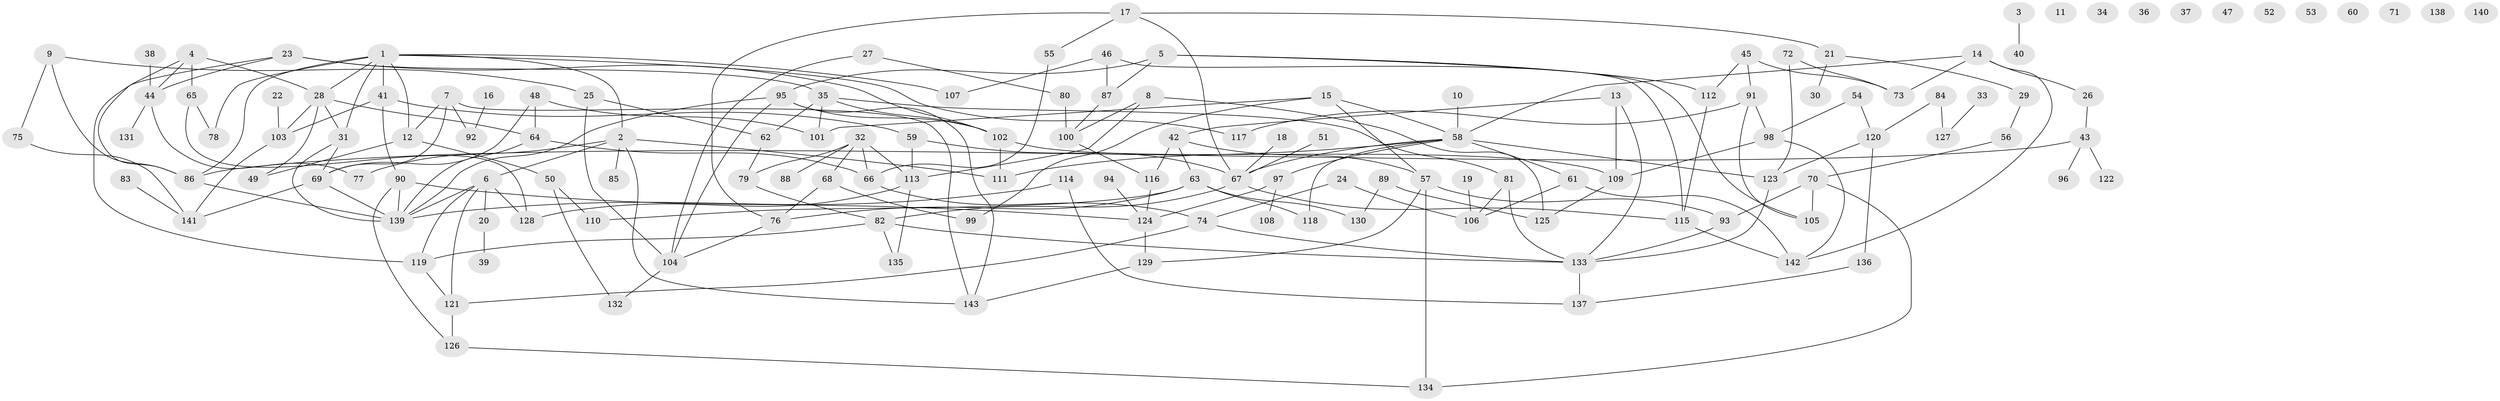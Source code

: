 // coarse degree distribution, {9: 0.020202020202020204, 5: 0.1717171717171717, 0: 0.12121212121212122, 7: 0.030303030303030304, 4: 0.1111111111111111, 3: 0.1414141414141414, 6: 0.0707070707070707, 1: 0.12121212121212122, 2: 0.18181818181818182, 10: 0.010101010101010102, 8: 0.020202020202020204}
// Generated by graph-tools (version 1.1) at 2025/23/03/03/25 07:23:25]
// undirected, 143 vertices, 210 edges
graph export_dot {
graph [start="1"]
  node [color=gray90,style=filled];
  1;
  2;
  3;
  4;
  5;
  6;
  7;
  8;
  9;
  10;
  11;
  12;
  13;
  14;
  15;
  16;
  17;
  18;
  19;
  20;
  21;
  22;
  23;
  24;
  25;
  26;
  27;
  28;
  29;
  30;
  31;
  32;
  33;
  34;
  35;
  36;
  37;
  38;
  39;
  40;
  41;
  42;
  43;
  44;
  45;
  46;
  47;
  48;
  49;
  50;
  51;
  52;
  53;
  54;
  55;
  56;
  57;
  58;
  59;
  60;
  61;
  62;
  63;
  64;
  65;
  66;
  67;
  68;
  69;
  70;
  71;
  72;
  73;
  74;
  75;
  76;
  77;
  78;
  79;
  80;
  81;
  82;
  83;
  84;
  85;
  86;
  87;
  88;
  89;
  90;
  91;
  92;
  93;
  94;
  95;
  96;
  97;
  98;
  99;
  100;
  101;
  102;
  103;
  104;
  105;
  106;
  107;
  108;
  109;
  110;
  111;
  112;
  113;
  114;
  115;
  116;
  117;
  118;
  119;
  120;
  121;
  122;
  123;
  124;
  125;
  126;
  127;
  128;
  129;
  130;
  131;
  132;
  133;
  134;
  135;
  136;
  137;
  138;
  139;
  140;
  141;
  142;
  143;
  1 -- 2;
  1 -- 12;
  1 -- 28;
  1 -- 31;
  1 -- 41;
  1 -- 78;
  1 -- 86;
  1 -- 107;
  1 -- 117;
  2 -- 6;
  2 -- 77;
  2 -- 85;
  2 -- 111;
  2 -- 143;
  3 -- 40;
  4 -- 28;
  4 -- 44;
  4 -- 65;
  4 -- 86;
  5 -- 87;
  5 -- 95;
  5 -- 105;
  5 -- 112;
  6 -- 20;
  6 -- 119;
  6 -- 121;
  6 -- 128;
  6 -- 139;
  7 -- 12;
  7 -- 69;
  7 -- 92;
  7 -- 143;
  8 -- 100;
  8 -- 113;
  8 -- 125;
  9 -- 25;
  9 -- 75;
  9 -- 86;
  10 -- 58;
  12 -- 49;
  12 -- 50;
  13 -- 42;
  13 -- 109;
  13 -- 133;
  14 -- 26;
  14 -- 58;
  14 -- 73;
  14 -- 142;
  15 -- 57;
  15 -- 58;
  15 -- 99;
  15 -- 101;
  16 -- 92;
  17 -- 21;
  17 -- 55;
  17 -- 67;
  17 -- 76;
  18 -- 67;
  19 -- 106;
  20 -- 39;
  21 -- 29;
  21 -- 30;
  22 -- 103;
  23 -- 35;
  23 -- 44;
  23 -- 102;
  23 -- 119;
  24 -- 74;
  24 -- 106;
  25 -- 62;
  25 -- 104;
  26 -- 43;
  27 -- 80;
  27 -- 104;
  28 -- 31;
  28 -- 49;
  28 -- 64;
  28 -- 103;
  29 -- 56;
  31 -- 69;
  31 -- 139;
  32 -- 66;
  32 -- 68;
  32 -- 79;
  32 -- 88;
  32 -- 113;
  33 -- 127;
  35 -- 62;
  35 -- 81;
  35 -- 101;
  35 -- 102;
  38 -- 44;
  41 -- 59;
  41 -- 90;
  41 -- 103;
  42 -- 57;
  42 -- 63;
  42 -- 116;
  43 -- 86;
  43 -- 96;
  43 -- 122;
  44 -- 77;
  44 -- 131;
  45 -- 73;
  45 -- 91;
  45 -- 112;
  46 -- 87;
  46 -- 107;
  46 -- 115;
  48 -- 64;
  48 -- 69;
  48 -- 101;
  50 -- 110;
  50 -- 132;
  51 -- 67;
  54 -- 98;
  54 -- 120;
  55 -- 66;
  56 -- 70;
  57 -- 93;
  57 -- 129;
  57 -- 134;
  58 -- 61;
  58 -- 67;
  58 -- 97;
  58 -- 111;
  58 -- 118;
  58 -- 123;
  59 -- 67;
  59 -- 113;
  61 -- 106;
  61 -- 142;
  62 -- 79;
  63 -- 76;
  63 -- 110;
  63 -- 118;
  63 -- 130;
  64 -- 66;
  64 -- 139;
  65 -- 78;
  65 -- 128;
  66 -- 74;
  67 -- 82;
  67 -- 115;
  68 -- 76;
  68 -- 99;
  69 -- 139;
  69 -- 141;
  70 -- 93;
  70 -- 105;
  70 -- 134;
  72 -- 73;
  72 -- 123;
  74 -- 121;
  74 -- 133;
  75 -- 141;
  76 -- 104;
  79 -- 82;
  80 -- 100;
  81 -- 106;
  81 -- 133;
  82 -- 119;
  82 -- 133;
  82 -- 135;
  83 -- 141;
  84 -- 120;
  84 -- 127;
  86 -- 139;
  87 -- 100;
  89 -- 125;
  89 -- 130;
  90 -- 124;
  90 -- 126;
  90 -- 139;
  91 -- 98;
  91 -- 105;
  91 -- 117;
  93 -- 133;
  94 -- 124;
  95 -- 102;
  95 -- 104;
  95 -- 139;
  95 -- 143;
  97 -- 108;
  97 -- 124;
  98 -- 109;
  98 -- 142;
  100 -- 116;
  102 -- 109;
  102 -- 111;
  103 -- 141;
  104 -- 132;
  109 -- 125;
  112 -- 115;
  113 -- 128;
  113 -- 135;
  114 -- 137;
  114 -- 139;
  115 -- 142;
  116 -- 124;
  119 -- 121;
  120 -- 123;
  120 -- 136;
  121 -- 126;
  123 -- 133;
  124 -- 129;
  126 -- 134;
  129 -- 143;
  133 -- 137;
  136 -- 137;
}
